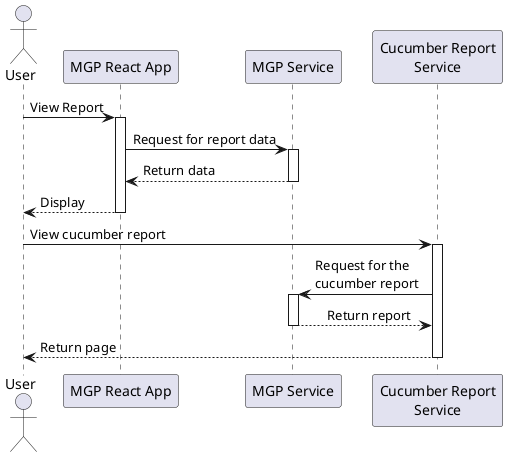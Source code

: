 @startuml
actor User
participant "MGP React App" as A
participant "MGP Service" as B
participant "Cucumber Report\nService" as C

User -> A: View Report
activate A

A -> B: Request for report data
activate B


B --> A: Return data
deactivate B

A --> User: Display
deactivate A


User -> C: View cucumber report
activate C

C -> B: Request for the \ncucumber report
activate B


B --> C: \tReturn report
deactivate B
C --> User: Return page
deactivate C
@enduml
